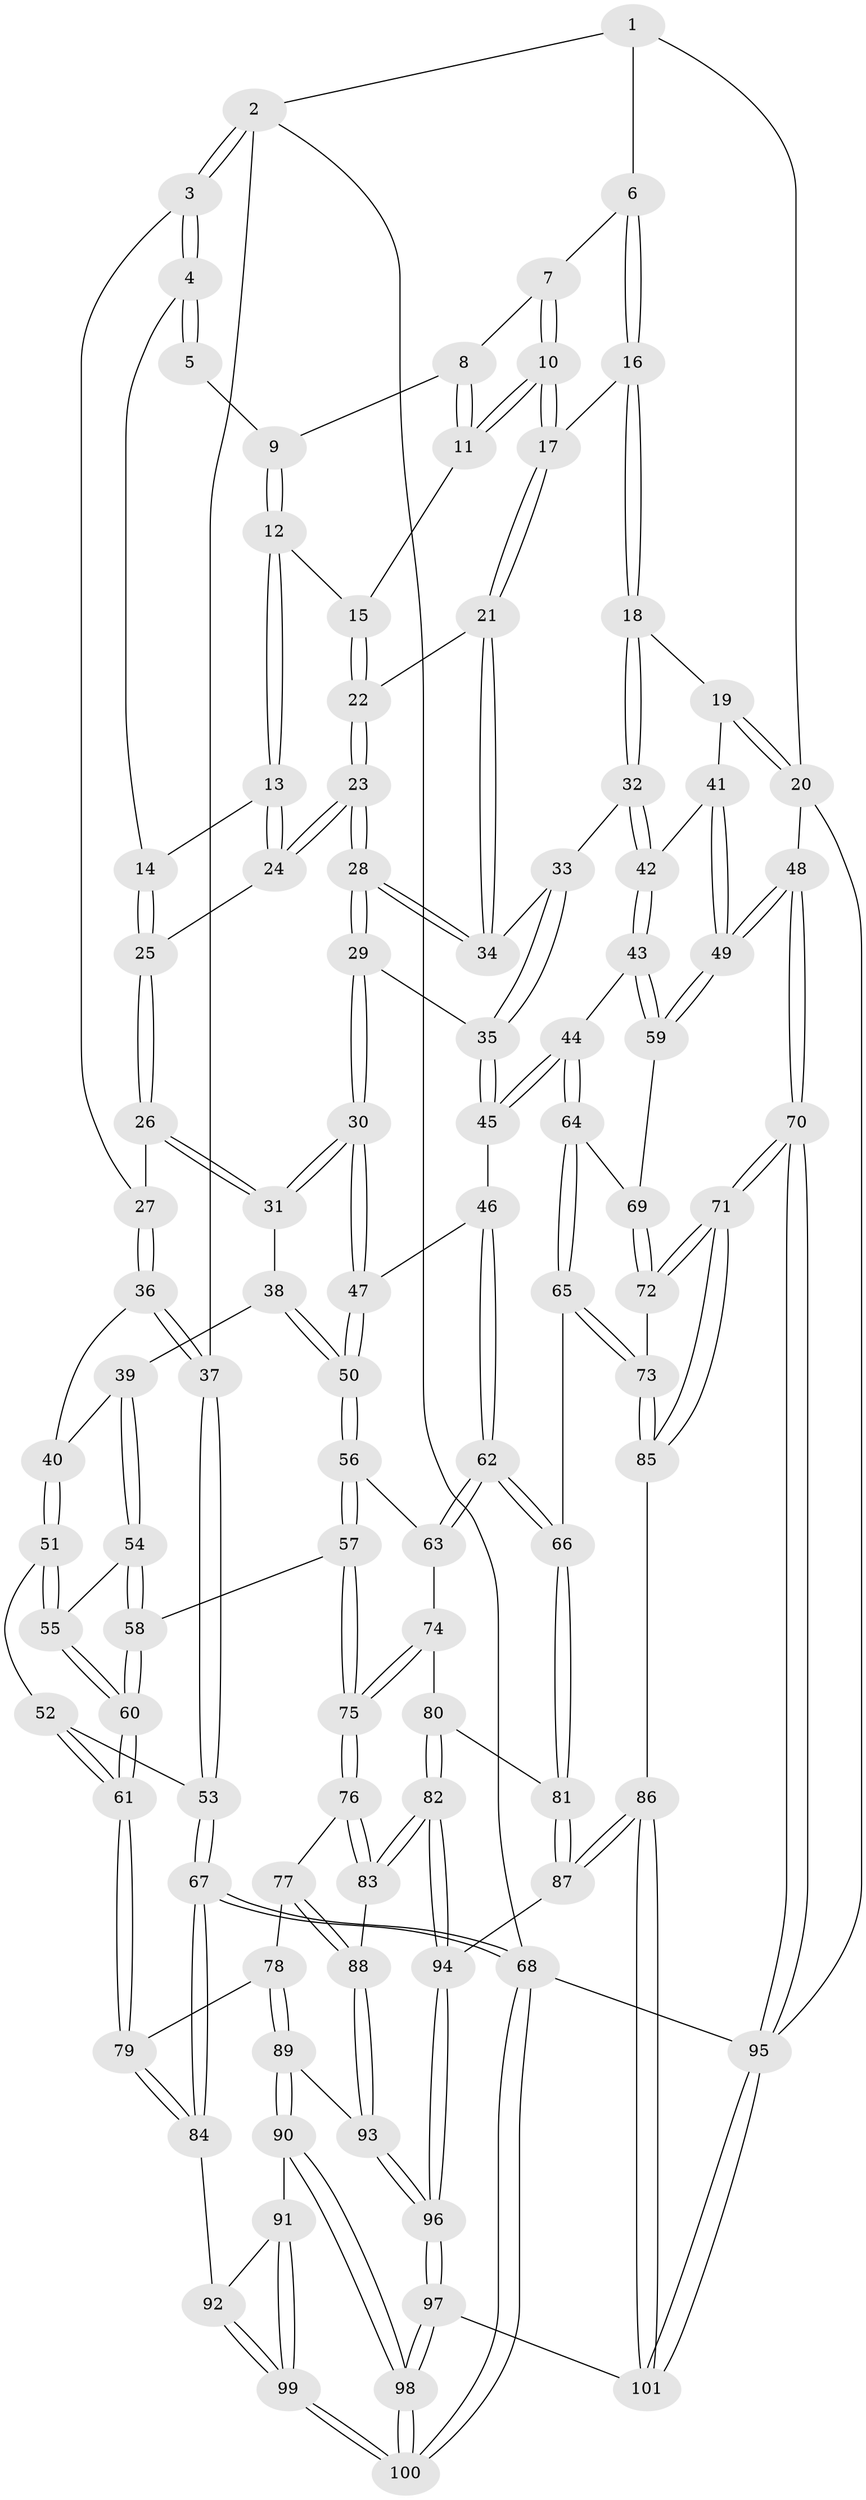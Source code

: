 // coarse degree distribution, {4: 0.423728813559322, 6: 0.13559322033898305, 5: 0.3728813559322034, 7: 0.01694915254237288, 3: 0.05084745762711865}
// Generated by graph-tools (version 1.1) at 2025/24/03/03/25 07:24:37]
// undirected, 101 vertices, 249 edges
graph export_dot {
graph [start="1"]
  node [color=gray90,style=filled];
  1 [pos="+0.8241895408968665+0"];
  2 [pos="+0+0"];
  3 [pos="+0.09075078064528952+0"];
  4 [pos="+0.2612777964539317+0"];
  5 [pos="+0.514862852771929+0"];
  6 [pos="+0.8279497184349934+0"];
  7 [pos="+0.6774142599172586+0.04370065817467595"];
  8 [pos="+0.6381013691855737+0.02712088289388837"];
  9 [pos="+0.5504212839889031+0"];
  10 [pos="+0.6949433217625787+0.11248194723826103"];
  11 [pos="+0.6363530884931419+0.08876714570649331"];
  12 [pos="+0.5531477319192403+0.07279326295280106"];
  13 [pos="+0.5142388774833102+0.1217655350733072"];
  14 [pos="+0.3281560028780781+0"];
  15 [pos="+0.5928930360466373+0.09448104818062553"];
  16 [pos="+0.8558330762984756+0.09417063251142575"];
  17 [pos="+0.70496310671499+0.12302957415583289"];
  18 [pos="+0.9183683968214829+0.1802651667009344"];
  19 [pos="+1+0.19791924726170113"];
  20 [pos="+1+0.21999298675377074"];
  21 [pos="+0.6629554218390415+0.1844349303448525"];
  22 [pos="+0.6086599934534325+0.1436055173387456"];
  23 [pos="+0.5178614041401486+0.18139044157426734"];
  24 [pos="+0.5094981933201305+0.15008516861058652"];
  25 [pos="+0.34760355583502545+0.13504749765492083"];
  26 [pos="+0.34005858432773+0.18386859827273758"];
  27 [pos="+0.13010680916252923+0.21398021027436273"];
  28 [pos="+0.5199683082790897+0.2649685507810005"];
  29 [pos="+0.5112803126294876+0.2762292153428426"];
  30 [pos="+0.47442292541712094+0.31382711940111285"];
  31 [pos="+0.37389003170864443+0.26415984571178186"];
  32 [pos="+0.8232060855490574+0.27803885032928044"];
  33 [pos="+0.6818332104665399+0.255037806179356"];
  34 [pos="+0.655081123373276+0.23197589480395164"];
  35 [pos="+0.6656309143578488+0.35051141710948996"];
  36 [pos="+0.10975856700850467+0.2734127755823401"];
  37 [pos="+0+0.26688156119514733"];
  38 [pos="+0.25335825417947205+0.3446170586913312"];
  39 [pos="+0.21160757067866434+0.3555037822680019"];
  40 [pos="+0.13233021489469604+0.31814801208565063"];
  41 [pos="+0.9245028059149988+0.3915052581632523"];
  42 [pos="+0.8003860766426169+0.4120762404459966"];
  43 [pos="+0.789344215796083+0.4372691313504563"];
  44 [pos="+0.7621020262718514+0.4535979660252209"];
  45 [pos="+0.6730346643244423+0.40978041533718623"];
  46 [pos="+0.5215670953834606+0.4289830902497528"];
  47 [pos="+0.48535457535315196+0.4082178217871871"];
  48 [pos="+1+0.5441118697460638"];
  49 [pos="+1+0.5296044208624081"];
  50 [pos="+0.41493895060847286+0.46740600338849536"];
  51 [pos="+0.08898230654430836+0.4053739806830162"];
  52 [pos="+0.03859984785367009+0.4553282800495666"];
  53 [pos="+0+0.4730653542843046"];
  54 [pos="+0.22509619926227759+0.40830583026551914"];
  55 [pos="+0.15648229662865948+0.5057537582328119"];
  56 [pos="+0.37868646701294073+0.5199376639832279"];
  57 [pos="+0.32481350490182187+0.5396106291070757"];
  58 [pos="+0.2944039969107539+0.5293348471281129"];
  59 [pos="+0.9493979354738336+0.5245423058645349"];
  60 [pos="+0.16224810876574502+0.5706673967914211"];
  61 [pos="+0.10639762434818802+0.6263798629193882"];
  62 [pos="+0.6118649000606095+0.6240945563015918"];
  63 [pos="+0.4299212790445808+0.5845856421759139"];
  64 [pos="+0.7373333754022949+0.5329154699543561"];
  65 [pos="+0.6898555136064739+0.6196552651932986"];
  66 [pos="+0.6274812209718139+0.6405354606669359"];
  67 [pos="+0+0.7276968021542715"];
  68 [pos="+0+1"];
  69 [pos="+0.877681744335363+0.5926028981750906"];
  70 [pos="+1+1"];
  71 [pos="+1+0.9137758491208561"];
  72 [pos="+0.8364067257157097+0.7114923464200879"];
  73 [pos="+0.8091195816384066+0.6979633323400455"];
  74 [pos="+0.4307948482211317+0.6626658816397923"];
  75 [pos="+0.3100421126845223+0.6468831411915577"];
  76 [pos="+0.30599873474300104+0.657884834925276"];
  77 [pos="+0.2142396413007752+0.7083262699410169"];
  78 [pos="+0.12975590828942307+0.6815685257051831"];
  79 [pos="+0.09513994520944209+0.6561214293645145"];
  80 [pos="+0.4327095929259925+0.668182467399293"];
  81 [pos="+0.6107553049686577+0.6757077737896614"];
  82 [pos="+0.4012838770519016+0.7716025023520152"];
  83 [pos="+0.39132127736734645+0.7670097467668204"];
  84 [pos="+0+0.7299976626244431"];
  85 [pos="+0.6317026382888021+0.8567711498176162"];
  86 [pos="+0.5813085860180762+0.8539527391085727"];
  87 [pos="+0.5735886548853573+0.8393501454628327"];
  88 [pos="+0.2532072310241236+0.784036984522335"];
  89 [pos="+0.15123652472562926+0.8574659874747553"];
  90 [pos="+0.12276846201383408+0.8825718317011259"];
  91 [pos="+0.08687557199789846+0.8762203560136076"];
  92 [pos="+0.04495443161647547+0.8595686325284106"];
  93 [pos="+0.24054003778946062+0.8469986934821405"];
  94 [pos="+0.42526268510327503+0.8036834133942812"];
  95 [pos="+1+1"];
  96 [pos="+0.3089270119024522+0.9339766644686123"];
  97 [pos="+0.3014872315017575+1"];
  98 [pos="+0.2322555645522574+1"];
  99 [pos="+0+1"];
  100 [pos="+0+1"];
  101 [pos="+0.5299683040818535+1"];
  1 -- 2;
  1 -- 6;
  1 -- 20;
  2 -- 3;
  2 -- 3;
  2 -- 37;
  2 -- 68;
  3 -- 4;
  3 -- 4;
  3 -- 27;
  4 -- 5;
  4 -- 5;
  4 -- 14;
  5 -- 9;
  6 -- 7;
  6 -- 16;
  6 -- 16;
  7 -- 8;
  7 -- 10;
  7 -- 10;
  8 -- 9;
  8 -- 11;
  8 -- 11;
  9 -- 12;
  9 -- 12;
  10 -- 11;
  10 -- 11;
  10 -- 17;
  10 -- 17;
  11 -- 15;
  12 -- 13;
  12 -- 13;
  12 -- 15;
  13 -- 14;
  13 -- 24;
  13 -- 24;
  14 -- 25;
  14 -- 25;
  15 -- 22;
  15 -- 22;
  16 -- 17;
  16 -- 18;
  16 -- 18;
  17 -- 21;
  17 -- 21;
  18 -- 19;
  18 -- 32;
  18 -- 32;
  19 -- 20;
  19 -- 20;
  19 -- 41;
  20 -- 48;
  20 -- 95;
  21 -- 22;
  21 -- 34;
  21 -- 34;
  22 -- 23;
  22 -- 23;
  23 -- 24;
  23 -- 24;
  23 -- 28;
  23 -- 28;
  24 -- 25;
  25 -- 26;
  25 -- 26;
  26 -- 27;
  26 -- 31;
  26 -- 31;
  27 -- 36;
  27 -- 36;
  28 -- 29;
  28 -- 29;
  28 -- 34;
  28 -- 34;
  29 -- 30;
  29 -- 30;
  29 -- 35;
  30 -- 31;
  30 -- 31;
  30 -- 47;
  30 -- 47;
  31 -- 38;
  32 -- 33;
  32 -- 42;
  32 -- 42;
  33 -- 34;
  33 -- 35;
  33 -- 35;
  35 -- 45;
  35 -- 45;
  36 -- 37;
  36 -- 37;
  36 -- 40;
  37 -- 53;
  37 -- 53;
  38 -- 39;
  38 -- 50;
  38 -- 50;
  39 -- 40;
  39 -- 54;
  39 -- 54;
  40 -- 51;
  40 -- 51;
  41 -- 42;
  41 -- 49;
  41 -- 49;
  42 -- 43;
  42 -- 43;
  43 -- 44;
  43 -- 59;
  43 -- 59;
  44 -- 45;
  44 -- 45;
  44 -- 64;
  44 -- 64;
  45 -- 46;
  46 -- 47;
  46 -- 62;
  46 -- 62;
  47 -- 50;
  47 -- 50;
  48 -- 49;
  48 -- 49;
  48 -- 70;
  48 -- 70;
  49 -- 59;
  49 -- 59;
  50 -- 56;
  50 -- 56;
  51 -- 52;
  51 -- 55;
  51 -- 55;
  52 -- 53;
  52 -- 61;
  52 -- 61;
  53 -- 67;
  53 -- 67;
  54 -- 55;
  54 -- 58;
  54 -- 58;
  55 -- 60;
  55 -- 60;
  56 -- 57;
  56 -- 57;
  56 -- 63;
  57 -- 58;
  57 -- 75;
  57 -- 75;
  58 -- 60;
  58 -- 60;
  59 -- 69;
  60 -- 61;
  60 -- 61;
  61 -- 79;
  61 -- 79;
  62 -- 63;
  62 -- 63;
  62 -- 66;
  62 -- 66;
  63 -- 74;
  64 -- 65;
  64 -- 65;
  64 -- 69;
  65 -- 66;
  65 -- 73;
  65 -- 73;
  66 -- 81;
  66 -- 81;
  67 -- 68;
  67 -- 68;
  67 -- 84;
  67 -- 84;
  68 -- 100;
  68 -- 100;
  68 -- 95;
  69 -- 72;
  69 -- 72;
  70 -- 71;
  70 -- 71;
  70 -- 95;
  70 -- 95;
  71 -- 72;
  71 -- 72;
  71 -- 85;
  71 -- 85;
  72 -- 73;
  73 -- 85;
  73 -- 85;
  74 -- 75;
  74 -- 75;
  74 -- 80;
  75 -- 76;
  75 -- 76;
  76 -- 77;
  76 -- 83;
  76 -- 83;
  77 -- 78;
  77 -- 88;
  77 -- 88;
  78 -- 79;
  78 -- 89;
  78 -- 89;
  79 -- 84;
  79 -- 84;
  80 -- 81;
  80 -- 82;
  80 -- 82;
  81 -- 87;
  81 -- 87;
  82 -- 83;
  82 -- 83;
  82 -- 94;
  82 -- 94;
  83 -- 88;
  84 -- 92;
  85 -- 86;
  86 -- 87;
  86 -- 87;
  86 -- 101;
  86 -- 101;
  87 -- 94;
  88 -- 93;
  88 -- 93;
  89 -- 90;
  89 -- 90;
  89 -- 93;
  90 -- 91;
  90 -- 98;
  90 -- 98;
  91 -- 92;
  91 -- 99;
  91 -- 99;
  92 -- 99;
  92 -- 99;
  93 -- 96;
  93 -- 96;
  94 -- 96;
  94 -- 96;
  95 -- 101;
  95 -- 101;
  96 -- 97;
  96 -- 97;
  97 -- 98;
  97 -- 98;
  97 -- 101;
  98 -- 100;
  98 -- 100;
  99 -- 100;
  99 -- 100;
}
